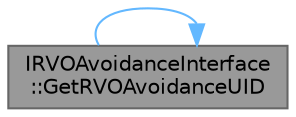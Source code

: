 digraph "IRVOAvoidanceInterface::GetRVOAvoidanceUID"
{
 // INTERACTIVE_SVG=YES
 // LATEX_PDF_SIZE
  bgcolor="transparent";
  edge [fontname=Helvetica,fontsize=10,labelfontname=Helvetica,labelfontsize=10];
  node [fontname=Helvetica,fontsize=10,shape=box,height=0.2,width=0.4];
  rankdir="LR";
  Node1 [id="Node000001",label="IRVOAvoidanceInterface\l::GetRVOAvoidanceUID",height=0.2,width=0.4,color="gray40", fillcolor="grey60", style="filled", fontcolor="black",tooltip="Return the AvoidanceUID assigned by the Avoidance Manager during registration."];
  Node1 -> Node1 [id="edge1_Node000001_Node000001",color="steelblue1",style="solid",tooltip=" "];
}
